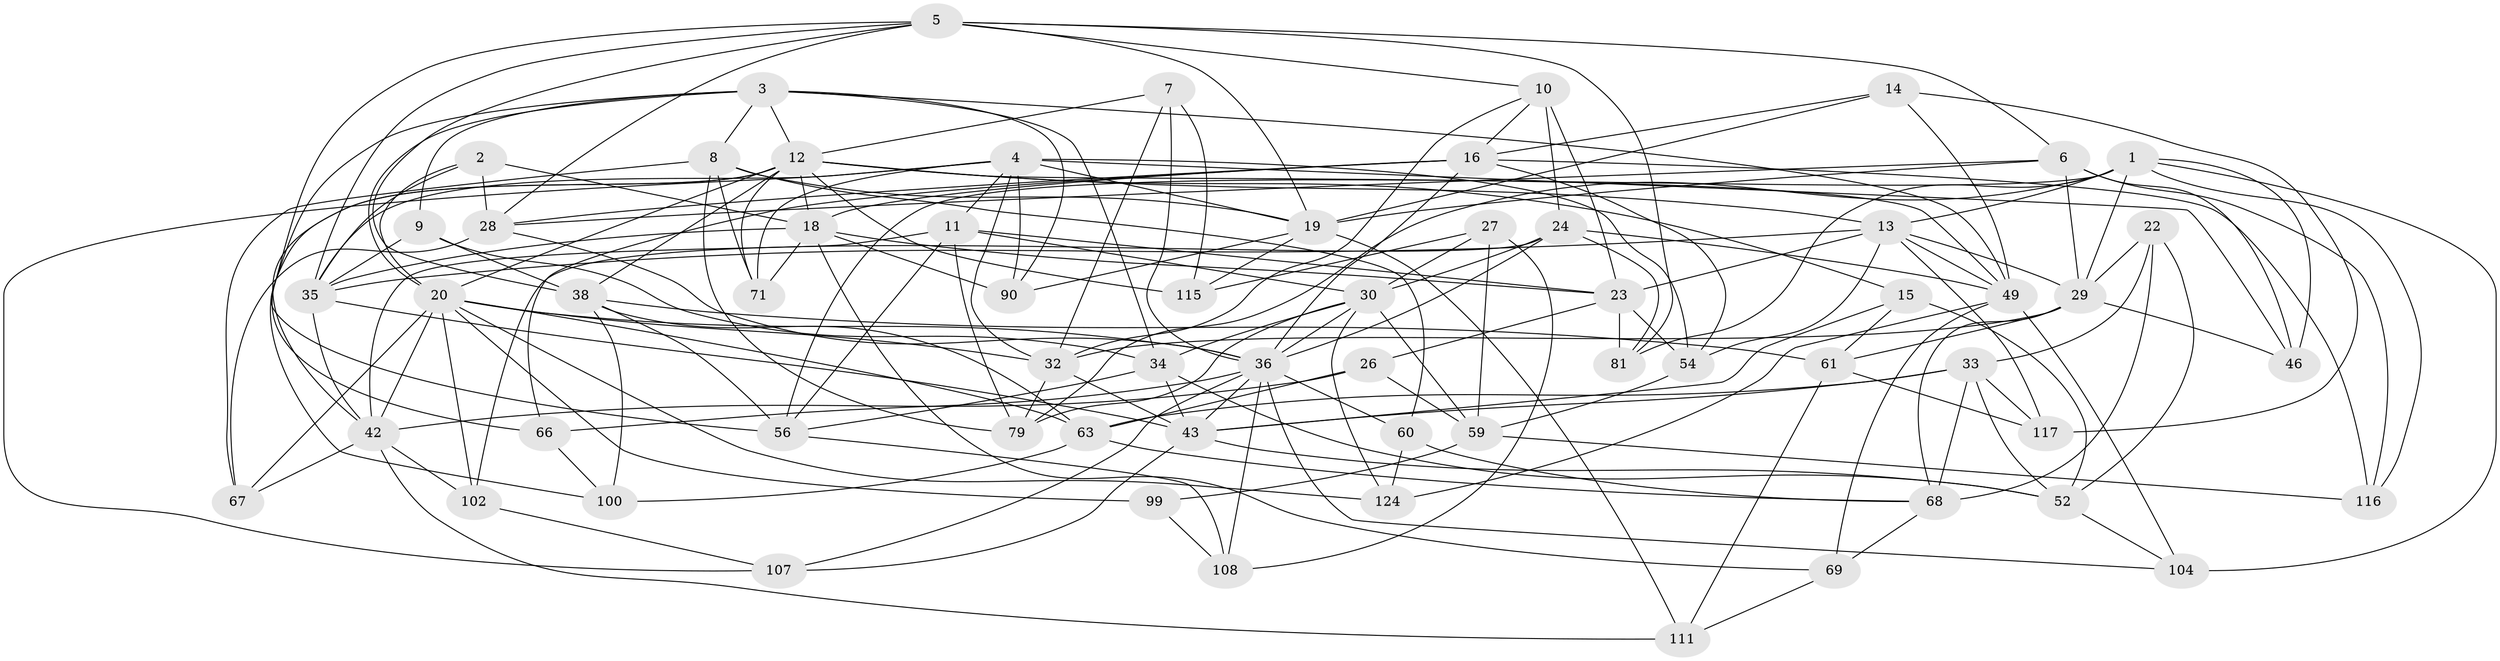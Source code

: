 // original degree distribution, {4: 1.0}
// Generated by graph-tools (version 1.1) at 2025/16/03/09/25 04:16:36]
// undirected, 63 vertices, 184 edges
graph export_dot {
graph [start="1"]
  node [color=gray90,style=filled];
  1 [super="+25+58"];
  2;
  3 [super="+41"];
  4 [super="+109+39"];
  5 [super="+51+103"];
  6 [super="+17"];
  7;
  8 [super="+45"];
  9;
  10 [super="+94"];
  11 [super="+121"];
  12 [super="+122+53"];
  13 [super="+48+101"];
  14;
  15;
  16 [super="+44"];
  18 [super="+21+105"];
  19 [super="+64+91"];
  20 [super="+82+72"];
  22;
  23 [super="+31"];
  24 [super="+120"];
  26;
  27;
  28 [super="+74"];
  29 [super="+70+57"];
  30 [super="+93+73"];
  32 [super="+50+96"];
  33 [super="+86"];
  34 [super="+87"];
  35 [super="+47+65"];
  36 [super="+123+40"];
  38 [super="+75+76"];
  42 [super="+80+110"];
  43 [super="+62"];
  46;
  49 [super="+113+118"];
  52 [super="+106"];
  54 [super="+126"];
  56 [super="+84"];
  59 [super="+112"];
  60;
  61 [super="+89"];
  63 [super="+95"];
  66;
  67;
  68 [super="+92"];
  69;
  71;
  79 [super="+85"];
  81;
  90;
  99;
  100;
  102;
  104;
  107;
  108;
  111;
  115;
  116;
  117;
  124;
  1 -- 29;
  1 -- 56;
  1 -- 81;
  1 -- 46;
  1 -- 79;
  1 -- 104;
  1 -- 116;
  1 -- 13;
  2 -- 28;
  2 -- 18;
  2 -- 35;
  2 -- 20;
  3 -- 12;
  3 -- 90;
  3 -- 34;
  3 -- 49;
  3 -- 66;
  3 -- 20;
  3 -- 9;
  3 -- 8;
  4 -- 54 [weight=2];
  4 -- 32;
  4 -- 71;
  4 -- 90;
  4 -- 46;
  4 -- 107;
  4 -- 19;
  4 -- 11;
  4 -- 35;
  5 -- 6;
  5 -- 56;
  5 -- 81;
  5 -- 10;
  5 -- 19;
  5 -- 28;
  5 -- 35;
  5 -- 38;
  6 -- 28;
  6 -- 116;
  6 -- 46;
  6 -- 19;
  6 -- 29;
  7 -- 115;
  7 -- 36;
  7 -- 12;
  7 -- 32;
  8 -- 71;
  8 -- 60;
  8 -- 67;
  8 -- 79;
  8 -- 19;
  9 -- 38;
  9 -- 35;
  9 -- 34;
  10 -- 23 [weight=2];
  10 -- 24;
  10 -- 16;
  10 -- 32;
  11 -- 56;
  11 -- 30;
  11 -- 23;
  11 -- 42;
  11 -- 79;
  12 -- 49;
  12 -- 71;
  12 -- 42;
  12 -- 18;
  12 -- 115;
  12 -- 100;
  12 -- 38;
  12 -- 13;
  12 -- 15;
  12 -- 20;
  13 -- 49;
  13 -- 29;
  13 -- 35;
  13 -- 54;
  13 -- 117;
  13 -- 23;
  14 -- 16;
  14 -- 117;
  14 -- 49;
  14 -- 19;
  15 -- 52;
  15 -- 43;
  15 -- 61;
  16 -- 66;
  16 -- 54;
  16 -- 18;
  16 -- 116;
  16 -- 36;
  16 -- 28;
  18 -- 69;
  18 -- 90;
  18 -- 35;
  18 -- 71;
  18 -- 23;
  19 -- 90;
  19 -- 111;
  19 -- 115;
  20 -- 124;
  20 -- 67;
  20 -- 63;
  20 -- 32;
  20 -- 99 [weight=2];
  20 -- 36;
  20 -- 102;
  20 -- 42;
  22 -- 52;
  22 -- 33;
  22 -- 29;
  22 -- 68;
  23 -- 54;
  23 -- 81;
  23 -- 26;
  24 -- 81;
  24 -- 102;
  24 -- 49;
  24 -- 36;
  24 -- 30;
  26 -- 59;
  26 -- 63;
  26 -- 42;
  27 -- 115;
  27 -- 108;
  27 -- 30;
  27 -- 59;
  28 -- 67;
  28 -- 36;
  29 -- 32;
  29 -- 61;
  29 -- 46;
  29 -- 68;
  30 -- 36;
  30 -- 59;
  30 -- 124;
  30 -- 79;
  30 -- 34;
  32 -- 43;
  32 -- 79 [weight=2];
  33 -- 52;
  33 -- 117;
  33 -- 43;
  33 -- 63;
  33 -- 68;
  34 -- 43;
  34 -- 56;
  34 -- 52;
  35 -- 43;
  35 -- 42;
  36 -- 66;
  36 -- 104;
  36 -- 43;
  36 -- 107;
  36 -- 108;
  36 -- 60;
  38 -- 61 [weight=2];
  38 -- 63;
  38 -- 56;
  38 -- 100;
  42 -- 67;
  42 -- 102;
  42 -- 111;
  43 -- 52;
  43 -- 107;
  49 -- 104;
  49 -- 124;
  49 -- 69;
  52 -- 104;
  54 -- 59;
  56 -- 108;
  59 -- 99;
  59 -- 116;
  60 -- 68;
  60 -- 124;
  61 -- 111;
  61 -- 117;
  63 -- 100;
  63 -- 68;
  66 -- 100;
  68 -- 69;
  69 -- 111;
  99 -- 108;
  102 -- 107;
}
